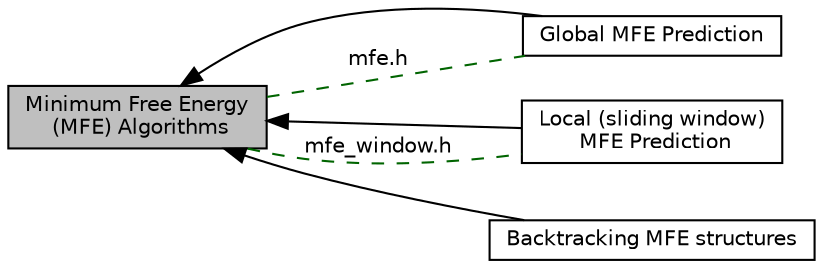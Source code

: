 digraph "Minimum Free Energy (MFE) Algorithms"
{
  bgcolor="transparent";
  edge [fontname="Helvetica",fontsize="10",labelfontname="Helvetica",labelfontsize="10"];
  node [fontname="Helvetica",fontsize="10",shape=box];
  rankdir=LR;
  Node1 [label="Global MFE Prediction",height=0.2,width=0.4,color="black",URL="$group__mfe__global.html",tooltip="Variations of the global Minimum Free Energy (MFE) prediction algorithm."];
  Node2 [label="Local (sliding window)\l MFE Prediction",height=0.2,width=0.4,color="black",URL="$group__mfe__window.html",tooltip="Variations of the local (sliding window) Minimum Free Energy (MFE) prediction algorithm."];
  Node0 [label="Minimum Free Energy\l (MFE) Algorithms",height=0.2,width=0.4,color="black", fillcolor="grey75", style="filled", fontcolor="black",tooltip="Predicting the Minimum Free Energy (MFE) and a corresponding (consensus) secondary structure."];
  Node3 [label="Backtracking MFE structures",height=0.2,width=0.4,color="black",URL="$group__mfe__backtracking.html",tooltip="Backtracking related interfaces."];
  Node0->Node1 [shape=plaintext, dir="back", style="solid"];
  Node0->Node2 [shape=plaintext, dir="back", style="solid"];
  Node0->Node3 [shape=plaintext, dir="back", style="solid"];
  Node0->Node1 [shape=plaintext, label="mfe.h", color="darkgreen", dir="none", style="dashed"];
  Node0->Node2 [shape=plaintext, label="mfe_window.h", color="darkgreen", dir="none", style="dashed"];
}
